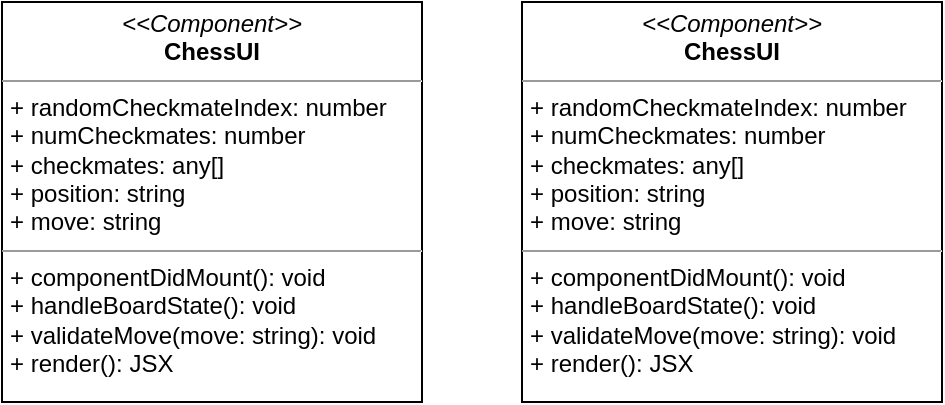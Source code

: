 <mxfile version="20.8.20" type="device"><diagram id="C5RBs43oDa-KdzZeNtuy" name="Page-1"><mxGraphModel dx="878" dy="859" grid="1" gridSize="10" guides="1" tooltips="1" connect="1" arrows="1" fold="1" page="1" pageScale="1" pageWidth="1100" pageHeight="1700" math="0" shadow="0"><root><mxCell id="WIyWlLk6GJQsqaUBKTNV-0"/><mxCell id="WIyWlLk6GJQsqaUBKTNV-1" parent="WIyWlLk6GJQsqaUBKTNV-0"/><mxCell id="7yah48JSBAYwdLCo4UNG-0" value="&lt;p style=&quot;margin:0px;margin-top:4px;text-align:center;&quot;&gt;&lt;i&gt;&amp;lt;&amp;lt;Component&amp;gt;&amp;gt;&lt;/i&gt;&lt;br&gt;&lt;b&gt;ChessUI&lt;/b&gt;&lt;/p&gt;&lt;hr size=&quot;1&quot;&gt;&lt;p style=&quot;margin:0px;margin-left:4px;&quot;&gt;+&amp;nbsp;randomCheckmateIndex: number&lt;/p&gt;&lt;p style=&quot;margin:0px;margin-left:4px;&quot;&gt;+ numCheckmates: number&lt;/p&gt;&lt;p style=&quot;margin:0px;margin-left:4px;&quot;&gt;+ checkmates: any[]&lt;/p&gt;&lt;p style=&quot;margin:0px;margin-left:4px;&quot;&gt;+ position: string&lt;/p&gt;&lt;p style=&quot;margin:0px;margin-left:4px;&quot;&gt;+ move: string&lt;/p&gt;&lt;hr size=&quot;1&quot;&gt;&lt;p style=&quot;margin:0px;margin-left:4px;&quot;&gt;+ componentDidMount(): void&lt;/p&gt;&lt;p style=&quot;margin:0px;margin-left:4px;&quot;&gt;+ handleBoardState(): void&lt;/p&gt;&lt;p style=&quot;margin:0px;margin-left:4px;&quot;&gt;+ validateMove(move: string): void&lt;/p&gt;&lt;p style=&quot;margin:0px;margin-left:4px;&quot;&gt;+ render(): JSX&lt;/p&gt;" style="verticalAlign=top;align=left;overflow=fill;fontSize=12;fontFamily=Helvetica;html=1;" vertex="1" parent="WIyWlLk6GJQsqaUBKTNV-1"><mxGeometry x="160" y="80" width="210" height="200" as="geometry"/></mxCell><mxCell id="7yah48JSBAYwdLCo4UNG-1" value="&lt;p style=&quot;margin:0px;margin-top:4px;text-align:center;&quot;&gt;&lt;i&gt;&amp;lt;&amp;lt;Component&amp;gt;&amp;gt;&lt;/i&gt;&lt;br&gt;&lt;b&gt;ChessUI&lt;/b&gt;&lt;/p&gt;&lt;hr size=&quot;1&quot;&gt;&lt;p style=&quot;margin:0px;margin-left:4px;&quot;&gt;+&amp;nbsp;randomCheckmateIndex: number&lt;/p&gt;&lt;p style=&quot;margin:0px;margin-left:4px;&quot;&gt;+ numCheckmates: number&lt;/p&gt;&lt;p style=&quot;margin:0px;margin-left:4px;&quot;&gt;+ checkmates: any[]&lt;/p&gt;&lt;p style=&quot;margin:0px;margin-left:4px;&quot;&gt;+ position: string&lt;/p&gt;&lt;p style=&quot;margin:0px;margin-left:4px;&quot;&gt;+ move: string&lt;/p&gt;&lt;hr size=&quot;1&quot;&gt;&lt;p style=&quot;margin:0px;margin-left:4px;&quot;&gt;+ componentDidMount(): void&lt;/p&gt;&lt;p style=&quot;margin:0px;margin-left:4px;&quot;&gt;+ handleBoardState(): void&lt;/p&gt;&lt;p style=&quot;margin:0px;margin-left:4px;&quot;&gt;+ validateMove(move: string): void&lt;/p&gt;&lt;p style=&quot;margin:0px;margin-left:4px;&quot;&gt;+ render(): JSX&lt;/p&gt;" style="verticalAlign=top;align=left;overflow=fill;fontSize=12;fontFamily=Helvetica;html=1;" vertex="1" parent="WIyWlLk6GJQsqaUBKTNV-1"><mxGeometry x="420" y="80" width="210" height="200" as="geometry"/></mxCell></root></mxGraphModel></diagram></mxfile>